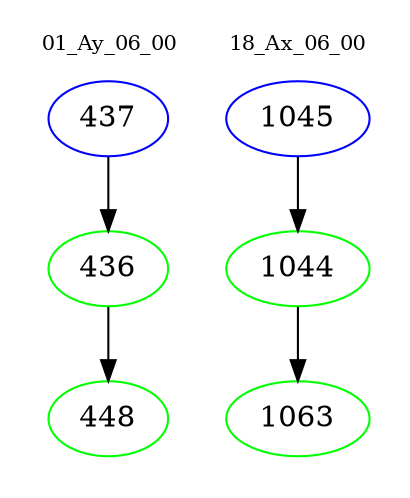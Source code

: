 digraph{
subgraph cluster_0 {
color = white
label = "01_Ay_06_00";
fontsize=10;
T0_437 [label="437", color="blue"]
T0_437 -> T0_436 [color="black"]
T0_436 [label="436", color="green"]
T0_436 -> T0_448 [color="black"]
T0_448 [label="448", color="green"]
}
subgraph cluster_1 {
color = white
label = "18_Ax_06_00";
fontsize=10;
T1_1045 [label="1045", color="blue"]
T1_1045 -> T1_1044 [color="black"]
T1_1044 [label="1044", color="green"]
T1_1044 -> T1_1063 [color="black"]
T1_1063 [label="1063", color="green"]
}
}
